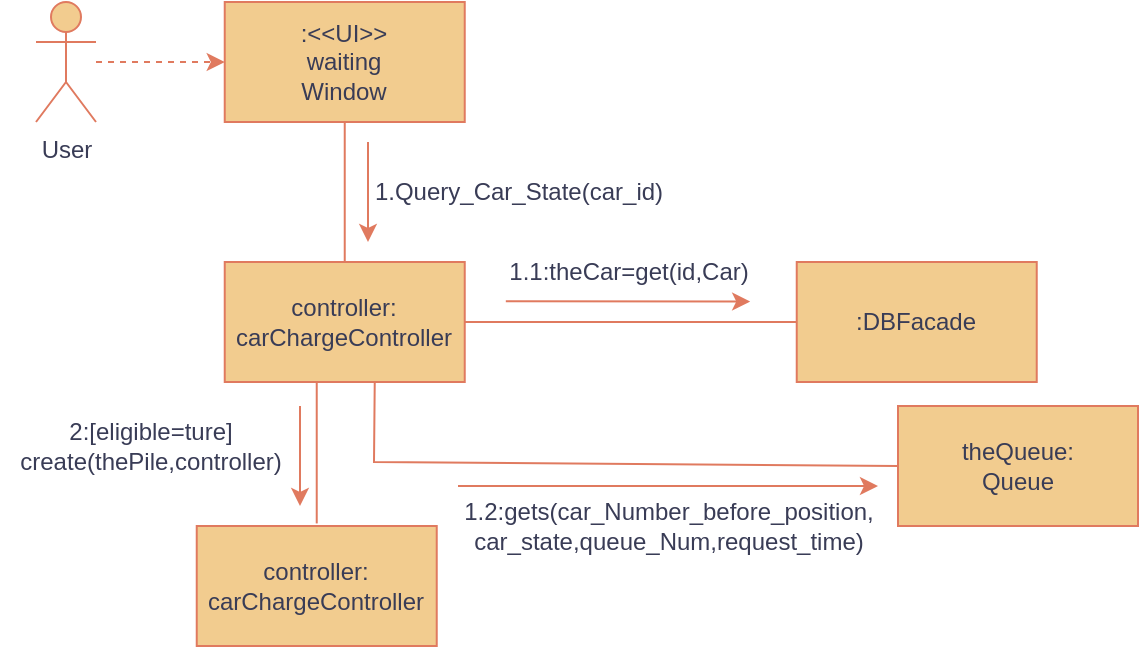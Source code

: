 <mxfile version="27.0.8">
  <diagram name="第 1 页" id="bHcTDLf7TKKdNk15PB5Z">
    <mxGraphModel dx="541" dy="322" grid="1" gridSize="10" guides="1" tooltips="1" connect="1" arrows="1" fold="1" page="1" pageScale="1" pageWidth="827" pageHeight="1169" math="0" shadow="0">
      <root>
        <mxCell id="0" />
        <mxCell id="1" parent="0" />
        <mxCell id="YLqs5a6kLeAyBYIjlwHh-1" value="User" style="shape=umlActor;verticalLabelPosition=bottom;verticalAlign=top;html=1;rounded=0;labelBackgroundColor=none;fillColor=#F2CC8F;strokeColor=#E07A5F;fontColor=#393C56;" parent="1" vertex="1">
          <mxGeometry x="44" y="100" width="30" height="60" as="geometry" />
        </mxCell>
        <mxCell id="YLqs5a6kLeAyBYIjlwHh-2" value="controller:&lt;br&gt;carChargeController" style="rounded=0;whiteSpace=wrap;html=1;labelBackgroundColor=none;fillColor=#F2CC8F;strokeColor=#E07A5F;fontColor=#393C56;" parent="1" vertex="1">
          <mxGeometry x="138.37" y="230" width="120" height="60" as="geometry" />
        </mxCell>
        <mxCell id="YLqs5a6kLeAyBYIjlwHh-4" value="" style="endArrow=classic;dashed=1;html=1;rounded=0;entryX=0;entryY=0.5;entryDx=0;entryDy=0;startArrow=none;startFill=0;endFill=1;labelBackgroundColor=none;strokeColor=#E07A5F;fontColor=default;" parent="1" source="YLqs5a6kLeAyBYIjlwHh-1" target="YLqs5a6kLeAyBYIjlwHh-26" edge="1">
          <mxGeometry width="50" height="50" relative="1" as="geometry">
            <mxPoint x="14" y="158" as="sourcePoint" />
            <mxPoint x="124" y="140" as="targetPoint" />
          </mxGeometry>
        </mxCell>
        <mxCell id="YLqs5a6kLeAyBYIjlwHh-11" value="theQueue:&lt;div&gt;Queue&lt;/div&gt;" style="rounded=0;whiteSpace=wrap;html=1;labelBackgroundColor=none;fillColor=#F2CC8F;strokeColor=#E07A5F;fontColor=#393C56;" parent="1" vertex="1">
          <mxGeometry x="475" y="302" width="120" height="60" as="geometry" />
        </mxCell>
        <mxCell id="YLqs5a6kLeAyBYIjlwHh-14" value=":DBFacade" style="rounded=0;whiteSpace=wrap;html=1;labelBackgroundColor=none;fillColor=#F2CC8F;strokeColor=#E07A5F;fontColor=#393C56;" parent="1" vertex="1">
          <mxGeometry x="424.37" y="230" width="120" height="60" as="geometry" />
        </mxCell>
        <mxCell id="YLqs5a6kLeAyBYIjlwHh-17" value="1.1:theCar=get(id,Car)" style="text;html=1;align=center;verticalAlign=middle;resizable=0;points=[];autosize=1;strokeColor=none;fillColor=none;rounded=0;labelBackgroundColor=none;fontColor=#393C56;" parent="1" vertex="1">
          <mxGeometry x="270" y="220" width="140" height="30" as="geometry" />
        </mxCell>
        <mxCell id="YLqs5a6kLeAyBYIjlwHh-19" value="" style="endArrow=classic;html=1;rounded=0;labelBackgroundColor=none;strokeColor=#E07A5F;fontColor=default;exitX=0.099;exitY=-0.003;exitDx=0;exitDy=0;exitPerimeter=0;" parent="1" edge="1">
          <mxGeometry width="50" height="50" relative="1" as="geometry">
            <mxPoint x="278.91" y="249.66" as="sourcePoint" />
            <mxPoint x="401.09" y="249.75" as="targetPoint" />
          </mxGeometry>
        </mxCell>
        <mxCell id="YLqs5a6kLeAyBYIjlwHh-22" value="" style="endArrow=none;html=1;rounded=0;entryX=0;entryY=0.5;entryDx=0;entryDy=0;labelBackgroundColor=none;strokeColor=#E07A5F;fontColor=default;exitX=0.75;exitY=1;exitDx=0;exitDy=0;" parent="1" target="YLqs5a6kLeAyBYIjlwHh-11" edge="1">
          <mxGeometry width="50" height="50" relative="1" as="geometry">
            <mxPoint x="213.37" y="290" as="sourcePoint" />
            <mxPoint x="215" y="312.711" as="targetPoint" />
            <Array as="points">
              <mxPoint x="213" y="330" />
            </Array>
          </mxGeometry>
        </mxCell>
        <mxCell id="YLqs5a6kLeAyBYIjlwHh-28" value="" style="edgeStyle=orthogonalEdgeStyle;rounded=0;orthogonalLoop=1;jettySize=auto;html=1;endArrow=none;startFill=0;labelBackgroundColor=none;strokeColor=#E07A5F;fontColor=default;" parent="1" source="YLqs5a6kLeAyBYIjlwHh-26" target="YLqs5a6kLeAyBYIjlwHh-2" edge="1">
          <mxGeometry relative="1" as="geometry" />
        </mxCell>
        <mxCell id="YLqs5a6kLeAyBYIjlwHh-26" value=":&amp;lt;&amp;lt;UI&amp;gt;&amp;gt;&lt;div&gt;waiting&lt;/div&gt;&lt;div&gt;Window&lt;/div&gt;" style="rounded=0;whiteSpace=wrap;html=1;labelBackgroundColor=none;fillColor=#F2CC8F;strokeColor=#E07A5F;fontColor=#393C56;" parent="1" vertex="1">
          <mxGeometry x="138.37" y="100" width="120" height="60" as="geometry" />
        </mxCell>
        <mxCell id="YLqs5a6kLeAyBYIjlwHh-29" value="" style="endArrow=classic;html=1;rounded=0;strokeColor=#E07A5F;fontColor=#393C56;fillColor=#F2CC8F;" parent="1" edge="1">
          <mxGeometry width="50" height="50" relative="1" as="geometry">
            <mxPoint x="210" y="170" as="sourcePoint" />
            <mxPoint x="210" y="220" as="targetPoint" />
          </mxGeometry>
        </mxCell>
        <mxCell id="YLqs5a6kLeAyBYIjlwHh-30" value="1.Query_Car_State(car_id)" style="text;html=1;align=center;verticalAlign=middle;resizable=0;points=[];autosize=1;strokeColor=none;fillColor=none;fontColor=#393C56;" parent="1" vertex="1">
          <mxGeometry x="200" y="179.6" width="170" height="30" as="geometry" />
        </mxCell>
        <mxCell id="YLqs5a6kLeAyBYIjlwHh-31" value="controller:&lt;br&gt;carChargeController" style="rounded=0;whiteSpace=wrap;html=1;labelBackgroundColor=none;fillColor=#F2CC8F;strokeColor=#E07A5F;fontColor=#393C56;" parent="1" vertex="1">
          <mxGeometry x="124.37" y="362" width="120" height="60" as="geometry" />
        </mxCell>
        <mxCell id="YLqs5a6kLeAyBYIjlwHh-35" value="" style="endArrow=none;html=1;rounded=0;strokeColor=#E07A5F;fontColor=#393C56;fillColor=#F2CC8F;entryX=0;entryY=0.5;entryDx=0;entryDy=0;" parent="1" source="YLqs5a6kLeAyBYIjlwHh-2" target="YLqs5a6kLeAyBYIjlwHh-14" edge="1">
          <mxGeometry width="50" height="50" relative="1" as="geometry">
            <mxPoint x="258.37" y="310" as="sourcePoint" />
            <mxPoint x="329.081" y="260" as="targetPoint" />
          </mxGeometry>
        </mxCell>
        <mxCell id="YLqs5a6kLeAyBYIjlwHh-36" value="1.2:gets(car_Number_before_position,&lt;div&gt;car_state,queue_Num,request_time)&lt;/div&gt;" style="text;html=1;align=center;verticalAlign=middle;resizable=0;points=[];autosize=1;strokeColor=none;fillColor=none;fontColor=#393C56;" parent="1" vertex="1">
          <mxGeometry x="245" y="342" width="230" height="40" as="geometry" />
        </mxCell>
        <mxCell id="YLqs5a6kLeAyBYIjlwHh-37" value="2:[eligible=ture]&lt;div&gt;create(thePile,controller)&lt;/div&gt;" style="text;html=1;align=center;verticalAlign=middle;resizable=0;points=[];autosize=1;strokeColor=none;fillColor=none;fontColor=#393C56;" parent="1" vertex="1">
          <mxGeometry x="26" y="302" width="150" height="40" as="geometry" />
        </mxCell>
        <mxCell id="YLqs5a6kLeAyBYIjlwHh-38" value="" style="endArrow=none;html=1;rounded=0;strokeColor=#E07A5F;fontColor=#393C56;fillColor=#F2CC8F;" parent="1" edge="1">
          <mxGeometry width="50" height="50" relative="1" as="geometry">
            <mxPoint x="184.37" y="290" as="sourcePoint" />
            <mxPoint x="184.37" y="360.711" as="targetPoint" />
          </mxGeometry>
        </mxCell>
        <mxCell id="YLqs5a6kLeAyBYIjlwHh-41" value="" style="endArrow=classic;html=1;rounded=0;strokeColor=#E07A5F;fontColor=#393C56;fillColor=#F2CC8F;" parent="1" edge="1">
          <mxGeometry width="50" height="50" relative="1" as="geometry">
            <mxPoint x="176" y="302" as="sourcePoint" />
            <mxPoint x="176" y="352" as="targetPoint" />
          </mxGeometry>
        </mxCell>
        <mxCell id="YLqs5a6kLeAyBYIjlwHh-42" value="" style="endArrow=classic;html=1;rounded=0;labelBackgroundColor=none;strokeColor=#E07A5F;fontColor=default;exitX=0.099;exitY=-0.003;exitDx=0;exitDy=0;exitPerimeter=0;" parent="1" edge="1">
          <mxGeometry width="50" height="50" relative="1" as="geometry">
            <mxPoint x="255" y="342" as="sourcePoint" />
            <mxPoint x="465" y="342" as="targetPoint" />
          </mxGeometry>
        </mxCell>
      </root>
    </mxGraphModel>
  </diagram>
</mxfile>
